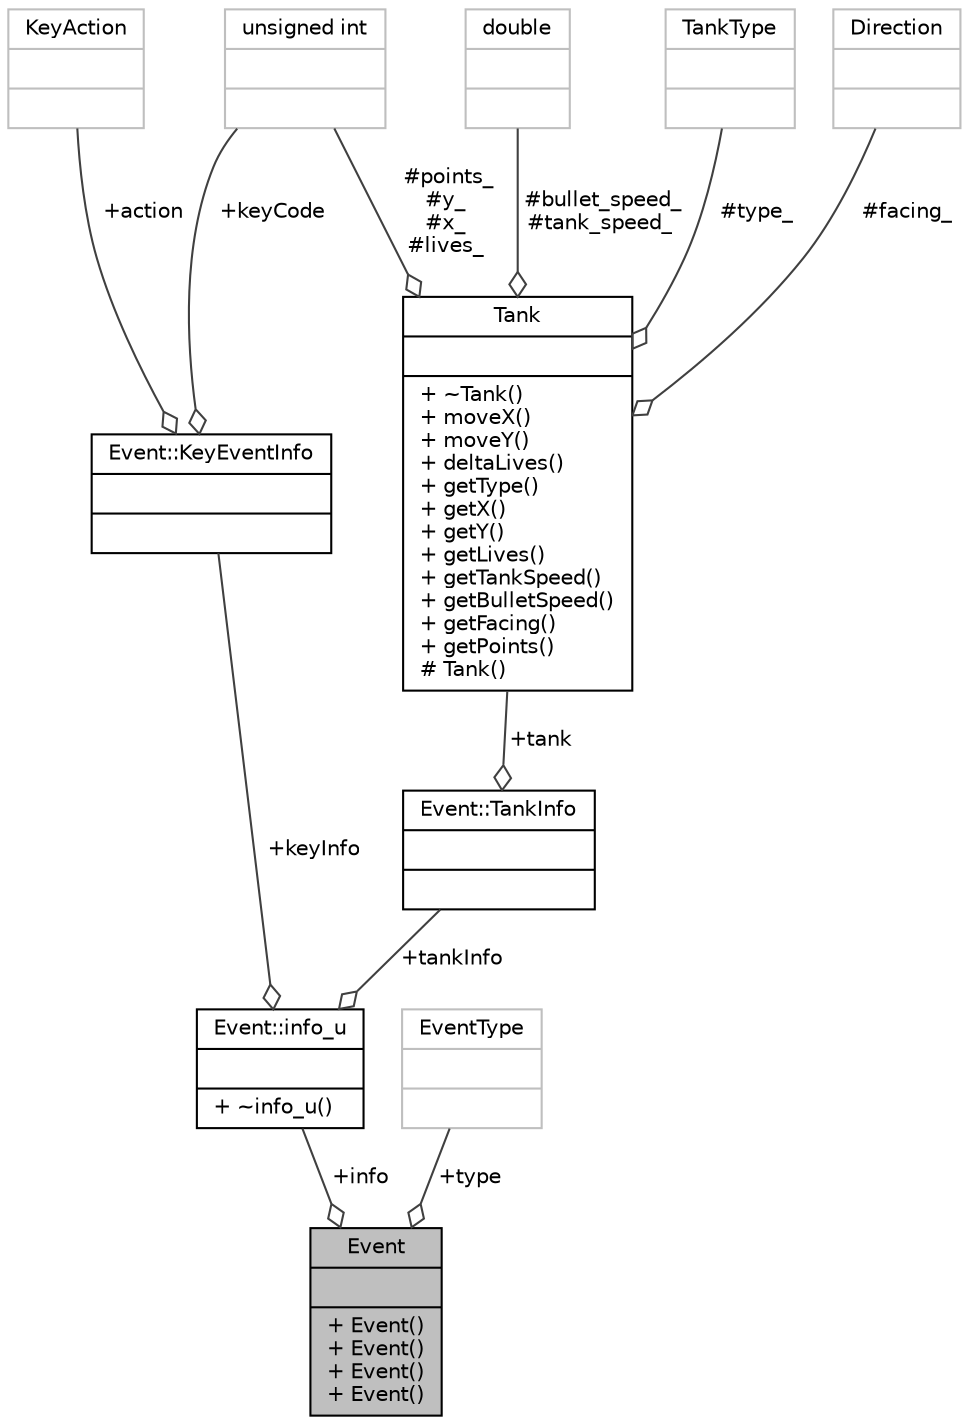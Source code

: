 digraph "Event"
{
 // INTERACTIVE_SVG=YES
 // LATEX_PDF_SIZE
  bgcolor="transparent";
  edge [fontname="Helvetica",fontsize="10",labelfontname="Helvetica",labelfontsize="10"];
  node [fontname="Helvetica",fontsize="10",shape=record];
  Node1 [label="{Event\n||+ Event()\l+ Event()\l+ Event()\l+ Event()\l}",height=0.2,width=0.4,color="black", fillcolor="grey75", style="filled", fontcolor="black",tooltip="Represents a single event of type Event::EventType."];
  Node2 -> Node1 [color="grey25",fontsize="10",style="solid",label=" +info" ,arrowhead="odiamond",fontname="Helvetica"];
  Node2 [label="{Event::info_u\n||+ ~info_u()\l}",height=0.2,width=0.4,color="black",URL="$union_event_1_1info__u.html",tooltip=" "];
  Node3 -> Node2 [color="grey25",fontsize="10",style="solid",label=" +keyInfo" ,arrowhead="odiamond",fontname="Helvetica"];
  Node3 [label="{Event::KeyEventInfo\n||}",height=0.2,width=0.4,color="black",URL="$struct_event_1_1_key_event_info.html",tooltip=" "];
  Node4 -> Node3 [color="grey25",fontsize="10",style="solid",label=" +action" ,arrowhead="odiamond",fontname="Helvetica"];
  Node4 [label="{KeyAction\n||}",height=0.2,width=0.4,color="grey75",tooltip=" "];
  Node5 -> Node3 [color="grey25",fontsize="10",style="solid",label=" +keyCode" ,arrowhead="odiamond",fontname="Helvetica"];
  Node5 [label="{unsigned int\n||}",height=0.2,width=0.4,color="grey75",tooltip=" "];
  Node6 -> Node2 [color="grey25",fontsize="10",style="solid",label=" +tankInfo" ,arrowhead="odiamond",fontname="Helvetica"];
  Node6 [label="{Event::TankInfo\n||}",height=0.2,width=0.4,color="black",URL="$struct_event_1_1_tank_info.html",tooltip=" "];
  Node7 -> Node6 [color="grey25",fontsize="10",style="solid",label=" +tank" ,arrowhead="odiamond",fontname="Helvetica"];
  Node7 [label="{Tank\n||+ ~Tank()\l+ moveX()\l+ moveY()\l+ deltaLives()\l+ getType()\l+ getX()\l+ getY()\l+ getLives()\l+ getTankSpeed()\l+ getBulletSpeed()\l+ getFacing()\l+ getPoints()\l# Tank()\l}",height=0.2,width=0.4,color="black",URL="$class_tank.html",tooltip="Base class for tank representation."];
  Node8 -> Node7 [color="grey25",fontsize="10",style="solid",label=" #bullet_speed_\n#tank_speed_" ,arrowhead="odiamond",fontname="Helvetica"];
  Node8 [label="{double\n||}",height=0.2,width=0.4,color="grey75",tooltip=" "];
  Node9 -> Node7 [color="grey25",fontsize="10",style="solid",label=" #type_" ,arrowhead="odiamond",fontname="Helvetica"];
  Node9 [label="{TankType\n||}",height=0.2,width=0.4,color="grey75",tooltip=" "];
  Node10 -> Node7 [color="grey25",fontsize="10",style="solid",label=" #facing_" ,arrowhead="odiamond",fontname="Helvetica"];
  Node10 [label="{Direction\n||}",height=0.2,width=0.4,color="grey75",tooltip=" "];
  Node5 -> Node7 [color="grey25",fontsize="10",style="solid",label=" #points_\n#y_\n#x_\n#lives_" ,arrowhead="odiamond",fontname="Helvetica"];
  Node11 -> Node1 [color="grey25",fontsize="10",style="solid",label=" +type" ,arrowhead="odiamond",fontname="Helvetica"];
  Node11 [label="{EventType\n||}",height=0.2,width=0.4,color="grey75",tooltip=" "];
}
